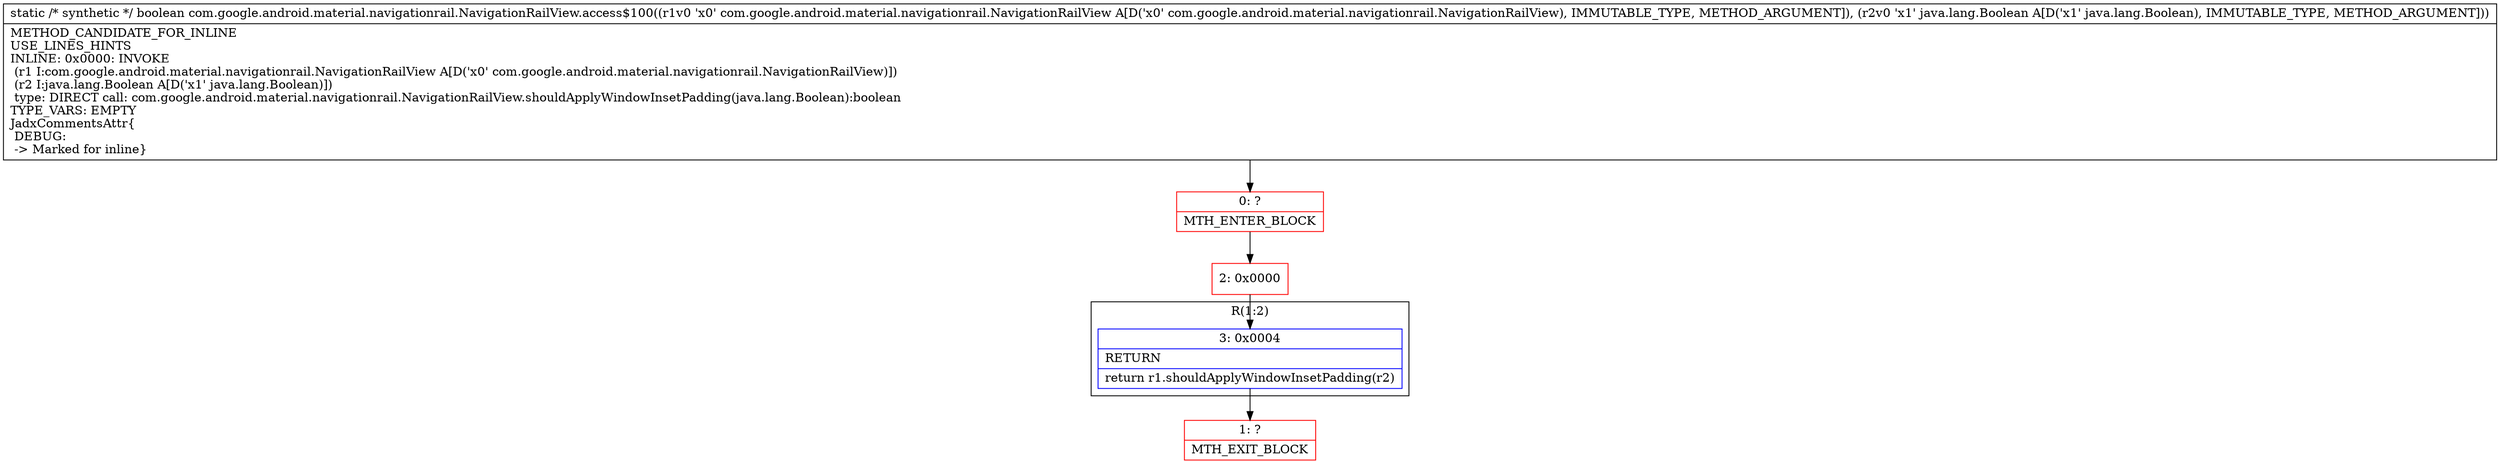 digraph "CFG forcom.google.android.material.navigationrail.NavigationRailView.access$100(Lcom\/google\/android\/material\/navigationrail\/NavigationRailView;Ljava\/lang\/Boolean;)Z" {
subgraph cluster_Region_594873880 {
label = "R(1:2)";
node [shape=record,color=blue];
Node_3 [shape=record,label="{3\:\ 0x0004|RETURN\l|return r1.shouldApplyWindowInsetPadding(r2)\l}"];
}
Node_0 [shape=record,color=red,label="{0\:\ ?|MTH_ENTER_BLOCK\l}"];
Node_2 [shape=record,color=red,label="{2\:\ 0x0000}"];
Node_1 [shape=record,color=red,label="{1\:\ ?|MTH_EXIT_BLOCK\l}"];
MethodNode[shape=record,label="{static \/* synthetic *\/ boolean com.google.android.material.navigationrail.NavigationRailView.access$100((r1v0 'x0' com.google.android.material.navigationrail.NavigationRailView A[D('x0' com.google.android.material.navigationrail.NavigationRailView), IMMUTABLE_TYPE, METHOD_ARGUMENT]), (r2v0 'x1' java.lang.Boolean A[D('x1' java.lang.Boolean), IMMUTABLE_TYPE, METHOD_ARGUMENT]))  | METHOD_CANDIDATE_FOR_INLINE\lUSE_LINES_HINTS\lINLINE: 0x0000: INVOKE  \l  (r1 I:com.google.android.material.navigationrail.NavigationRailView A[D('x0' com.google.android.material.navigationrail.NavigationRailView)])\l  (r2 I:java.lang.Boolean A[D('x1' java.lang.Boolean)])\l type: DIRECT call: com.google.android.material.navigationrail.NavigationRailView.shouldApplyWindowInsetPadding(java.lang.Boolean):boolean\lTYPE_VARS: EMPTY\lJadxCommentsAttr\{\l DEBUG: \l \-\> Marked for inline\}\l}"];
MethodNode -> Node_0;Node_3 -> Node_1;
Node_0 -> Node_2;
Node_2 -> Node_3;
}

